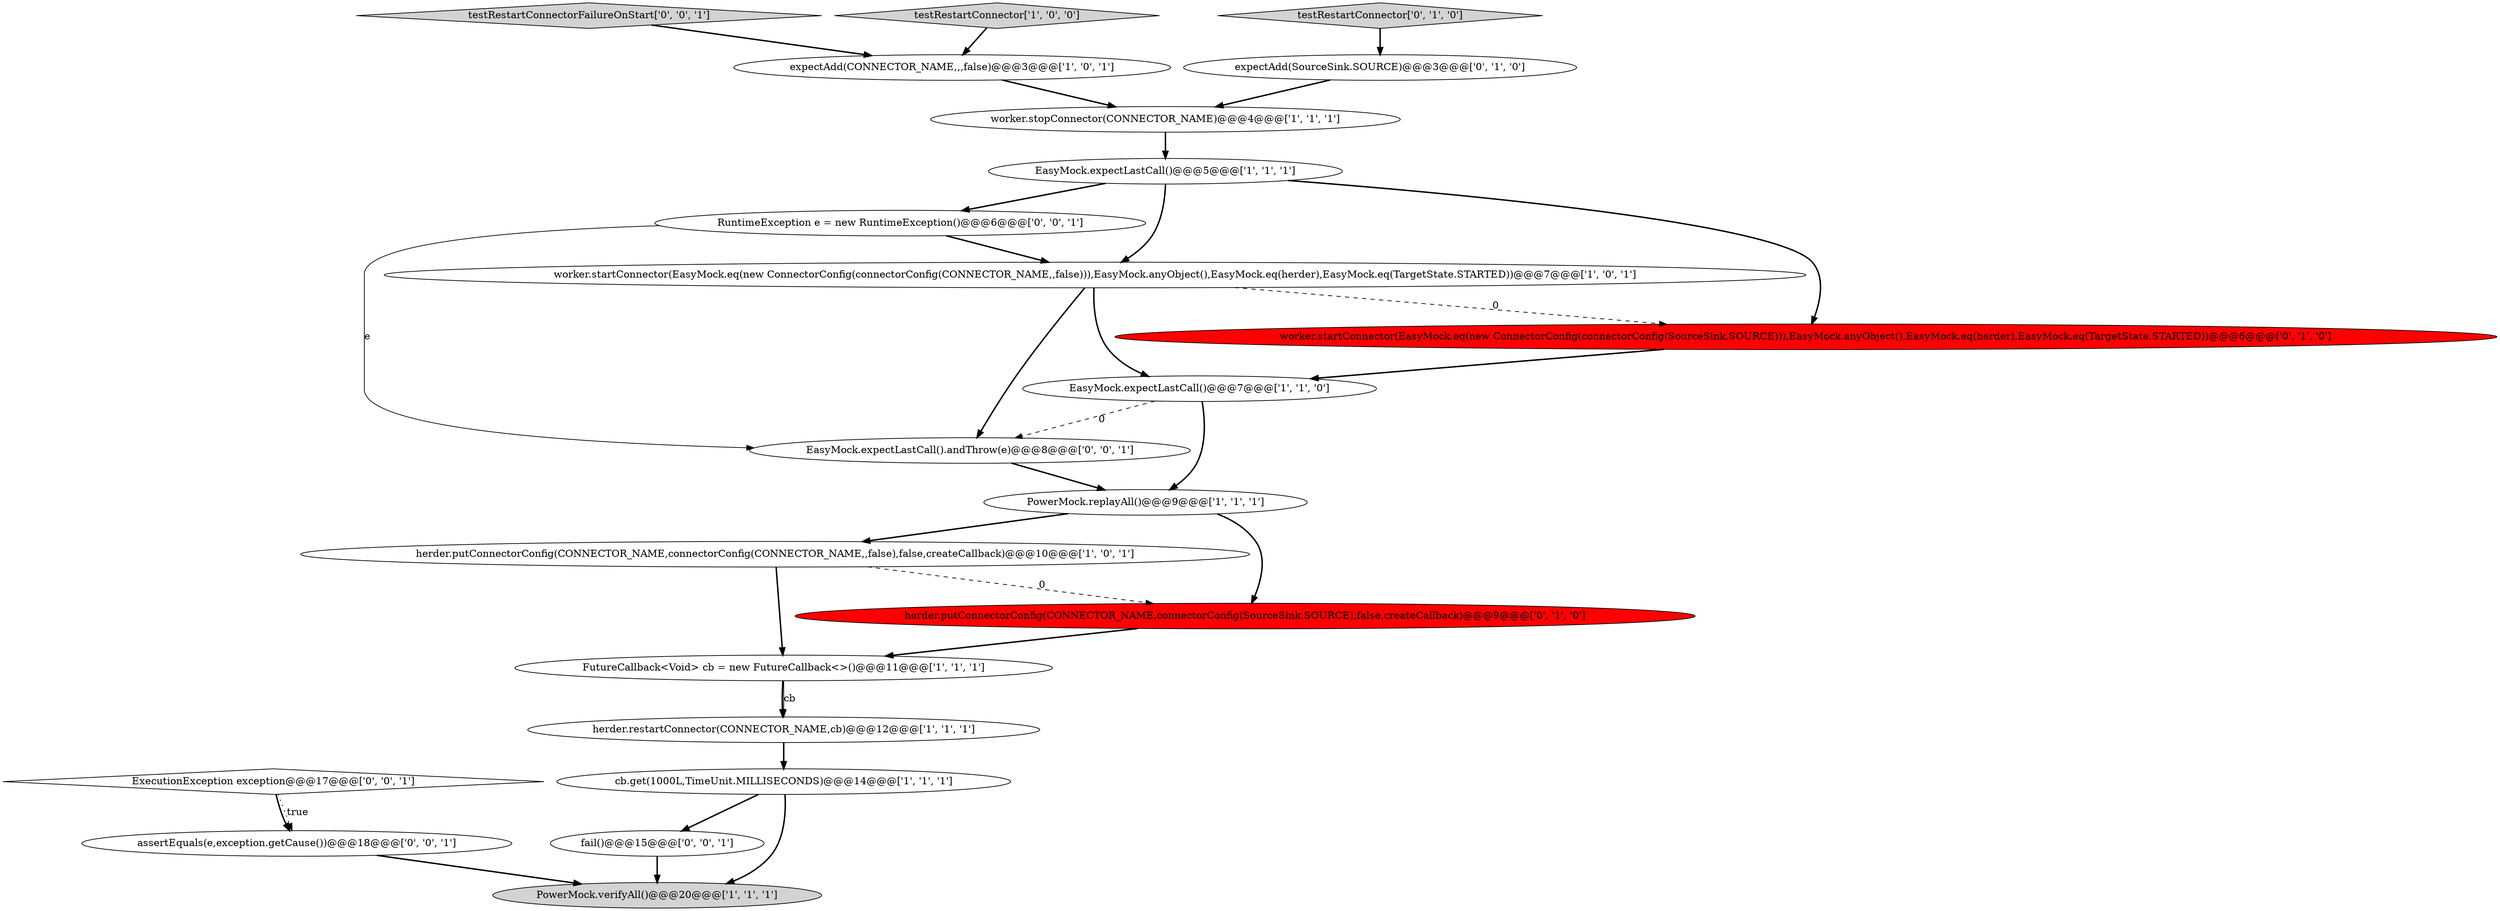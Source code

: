 digraph {
7 [style = filled, label = "herder.putConnectorConfig(CONNECTOR_NAME,connectorConfig(CONNECTOR_NAME,,false),false,createCallback)@@@10@@@['1', '0', '1']", fillcolor = white, shape = ellipse image = "AAA0AAABBB1BBB"];
1 [style = filled, label = "cb.get(1000L,TimeUnit.MILLISECONDS)@@@14@@@['1', '1', '1']", fillcolor = white, shape = ellipse image = "AAA0AAABBB1BBB"];
16 [style = filled, label = "ExecutionException exception@@@17@@@['0', '0', '1']", fillcolor = white, shape = diamond image = "AAA0AAABBB3BBB"];
4 [style = filled, label = "expectAdd(CONNECTOR_NAME,,,false)@@@3@@@['1', '0', '1']", fillcolor = white, shape = ellipse image = "AAA0AAABBB1BBB"];
3 [style = filled, label = "FutureCallback<Void> cb = new FutureCallback<>()@@@11@@@['1', '1', '1']", fillcolor = white, shape = ellipse image = "AAA0AAABBB1BBB"];
5 [style = filled, label = "worker.stopConnector(CONNECTOR_NAME)@@@4@@@['1', '1', '1']", fillcolor = white, shape = ellipse image = "AAA0AAABBB1BBB"];
19 [style = filled, label = "EasyMock.expectLastCall().andThrow(e)@@@8@@@['0', '0', '1']", fillcolor = white, shape = ellipse image = "AAA0AAABBB3BBB"];
18 [style = filled, label = "RuntimeException e = new RuntimeException()@@@6@@@['0', '0', '1']", fillcolor = white, shape = ellipse image = "AAA0AAABBB3BBB"];
21 [style = filled, label = "assertEquals(e,exception.getCause())@@@18@@@['0', '0', '1']", fillcolor = white, shape = ellipse image = "AAA0AAABBB3BBB"];
0 [style = filled, label = "EasyMock.expectLastCall()@@@7@@@['1', '1', '0']", fillcolor = white, shape = ellipse image = "AAA0AAABBB1BBB"];
10 [style = filled, label = "worker.startConnector(EasyMock.eq(new ConnectorConfig(connectorConfig(CONNECTOR_NAME,,false))),EasyMock.anyObject(),EasyMock.eq(herder),EasyMock.eq(TargetState.STARTED))@@@7@@@['1', '0', '1']", fillcolor = white, shape = ellipse image = "AAA0AAABBB1BBB"];
2 [style = filled, label = "EasyMock.expectLastCall()@@@5@@@['1', '1', '1']", fillcolor = white, shape = ellipse image = "AAA0AAABBB1BBB"];
6 [style = filled, label = "PowerMock.replayAll()@@@9@@@['1', '1', '1']", fillcolor = white, shape = ellipse image = "AAA0AAABBB1BBB"];
8 [style = filled, label = "herder.restartConnector(CONNECTOR_NAME,cb)@@@12@@@['1', '1', '1']", fillcolor = white, shape = ellipse image = "AAA0AAABBB1BBB"];
14 [style = filled, label = "worker.startConnector(EasyMock.eq(new ConnectorConfig(connectorConfig(SourceSink.SOURCE))),EasyMock.anyObject(),EasyMock.eq(herder),EasyMock.eq(TargetState.STARTED))@@@6@@@['0', '1', '0']", fillcolor = red, shape = ellipse image = "AAA1AAABBB2BBB"];
17 [style = filled, label = "testRestartConnectorFailureOnStart['0', '0', '1']", fillcolor = lightgray, shape = diamond image = "AAA0AAABBB3BBB"];
13 [style = filled, label = "testRestartConnector['0', '1', '0']", fillcolor = lightgray, shape = diamond image = "AAA0AAABBB2BBB"];
20 [style = filled, label = "fail()@@@15@@@['0', '0', '1']", fillcolor = white, shape = ellipse image = "AAA0AAABBB3BBB"];
12 [style = filled, label = "herder.putConnectorConfig(CONNECTOR_NAME,connectorConfig(SourceSink.SOURCE),false,createCallback)@@@9@@@['0', '1', '0']", fillcolor = red, shape = ellipse image = "AAA1AAABBB2BBB"];
11 [style = filled, label = "testRestartConnector['1', '0', '0']", fillcolor = lightgray, shape = diamond image = "AAA0AAABBB1BBB"];
15 [style = filled, label = "expectAdd(SourceSink.SOURCE)@@@3@@@['0', '1', '0']", fillcolor = white, shape = ellipse image = "AAA0AAABBB2BBB"];
9 [style = filled, label = "PowerMock.verifyAll()@@@20@@@['1', '1', '1']", fillcolor = lightgray, shape = ellipse image = "AAA0AAABBB1BBB"];
20->9 [style = bold, label=""];
0->6 [style = bold, label=""];
0->19 [style = dashed, label="0"];
10->19 [style = bold, label=""];
11->4 [style = bold, label=""];
1->20 [style = bold, label=""];
2->18 [style = bold, label=""];
2->10 [style = bold, label=""];
19->6 [style = bold, label=""];
7->3 [style = bold, label=""];
1->9 [style = bold, label=""];
15->5 [style = bold, label=""];
18->19 [style = solid, label="e"];
8->1 [style = bold, label=""];
5->2 [style = bold, label=""];
21->9 [style = bold, label=""];
14->0 [style = bold, label=""];
18->10 [style = bold, label=""];
16->21 [style = bold, label=""];
3->8 [style = bold, label=""];
2->14 [style = bold, label=""];
10->0 [style = bold, label=""];
7->12 [style = dashed, label="0"];
16->21 [style = dotted, label="true"];
12->3 [style = bold, label=""];
13->15 [style = bold, label=""];
6->7 [style = bold, label=""];
3->8 [style = solid, label="cb"];
4->5 [style = bold, label=""];
10->14 [style = dashed, label="0"];
17->4 [style = bold, label=""];
6->12 [style = bold, label=""];
}
